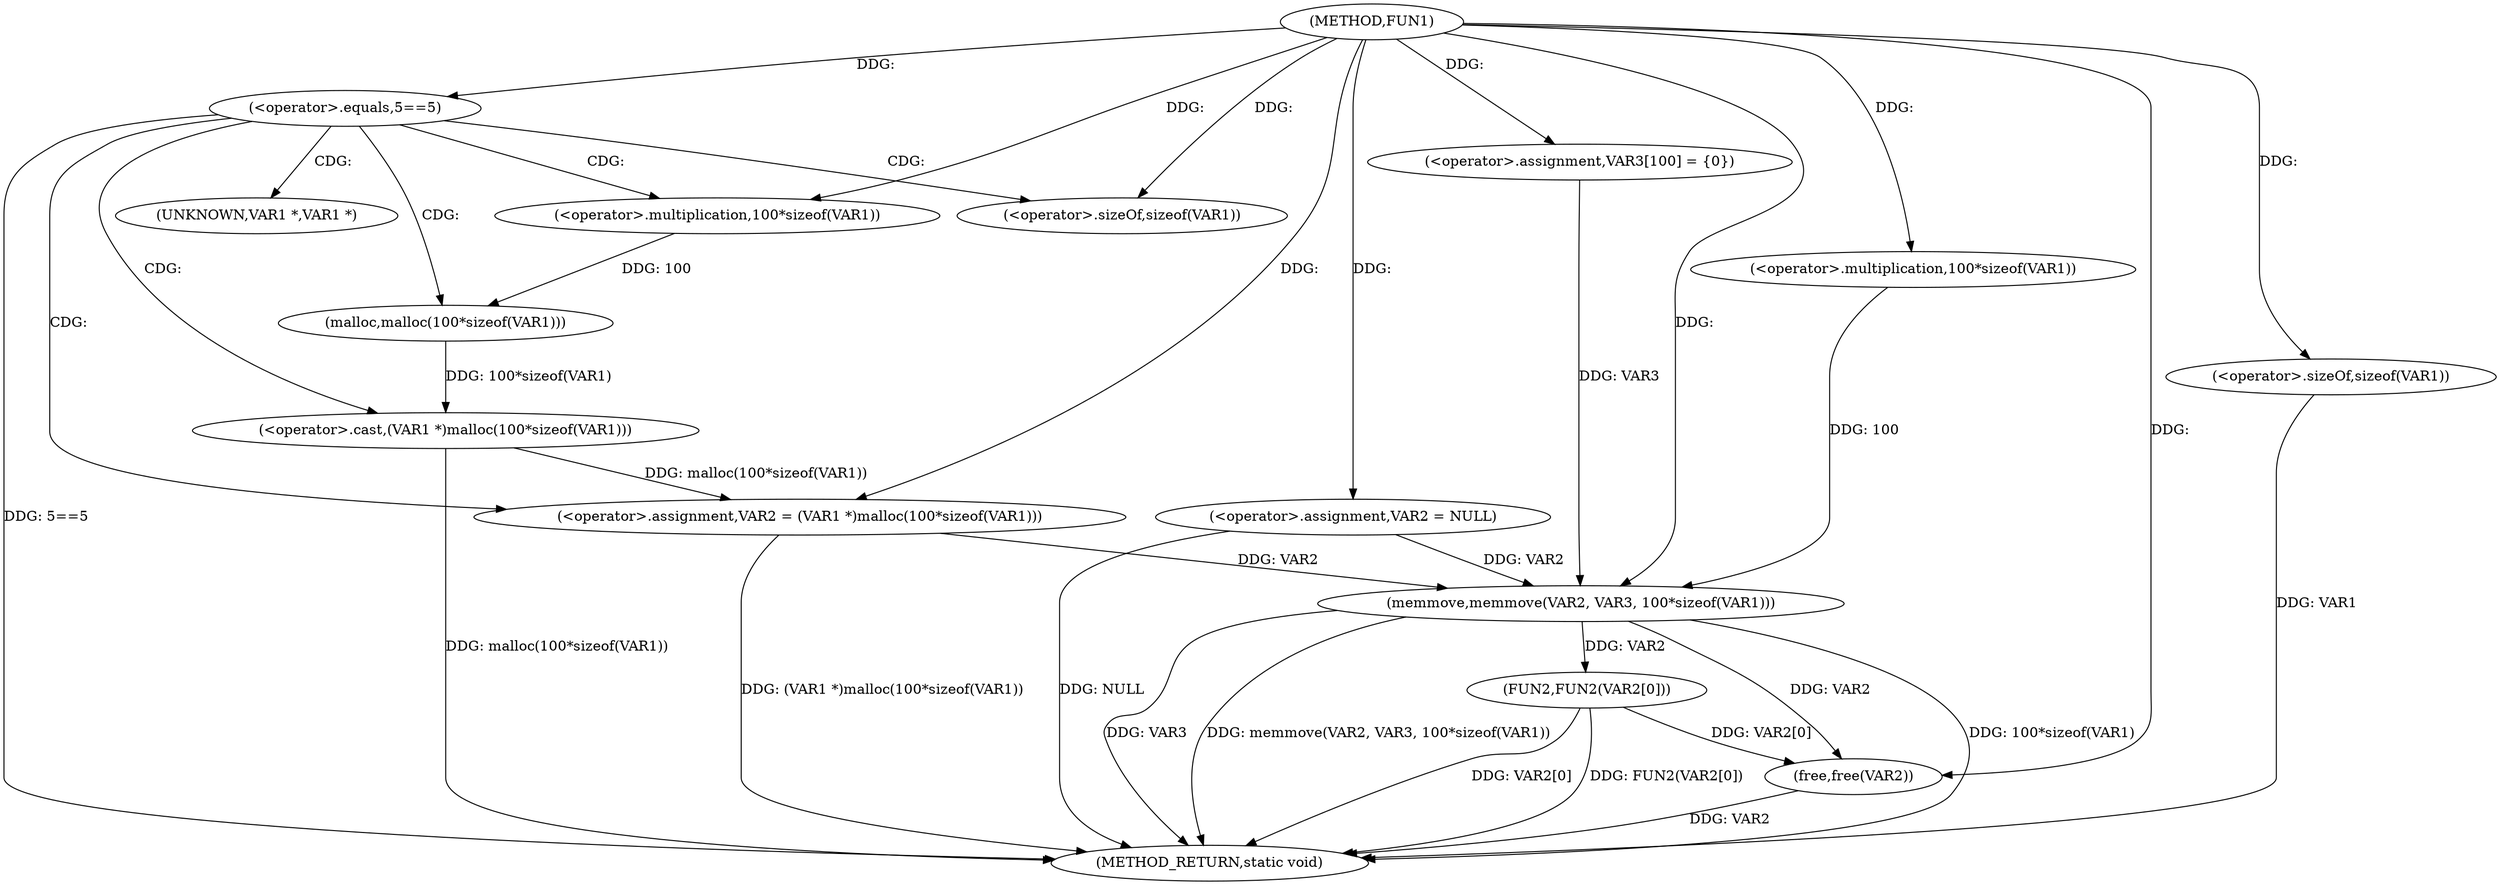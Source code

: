 digraph FUN1 {  
"1000100" [label = "(METHOD,FUN1)" ]
"1000137" [label = "(METHOD_RETURN,static void)" ]
"1000103" [label = "(<operator>.assignment,VAR2 = NULL)" ]
"1000107" [label = "(<operator>.equals,5==5)" ]
"1000111" [label = "(<operator>.assignment,VAR2 = (VAR1 *)malloc(100*sizeof(VAR1)))" ]
"1000113" [label = "(<operator>.cast,(VAR1 *)malloc(100*sizeof(VAR1)))" ]
"1000115" [label = "(malloc,malloc(100*sizeof(VAR1)))" ]
"1000116" [label = "(<operator>.multiplication,100*sizeof(VAR1))" ]
"1000118" [label = "(<operator>.sizeOf,sizeof(VAR1))" ]
"1000122" [label = "(<operator>.assignment,VAR3[100] = {0})" ]
"1000124" [label = "(memmove,memmove(VAR2, VAR3, 100*sizeof(VAR1)))" ]
"1000127" [label = "(<operator>.multiplication,100*sizeof(VAR1))" ]
"1000129" [label = "(<operator>.sizeOf,sizeof(VAR1))" ]
"1000131" [label = "(FUN2,FUN2(VAR2[0]))" ]
"1000135" [label = "(free,free(VAR2))" ]
"1000114" [label = "(UNKNOWN,VAR1 *,VAR1 *)" ]
  "1000107" -> "1000137"  [ label = "DDG: 5==5"] 
  "1000103" -> "1000137"  [ label = "DDG: NULL"] 
  "1000131" -> "1000137"  [ label = "DDG: VAR2[0]"] 
  "1000113" -> "1000137"  [ label = "DDG: malloc(100*sizeof(VAR1))"] 
  "1000124" -> "1000137"  [ label = "DDG: 100*sizeof(VAR1)"] 
  "1000129" -> "1000137"  [ label = "DDG: VAR1"] 
  "1000124" -> "1000137"  [ label = "DDG: VAR3"] 
  "1000111" -> "1000137"  [ label = "DDG: (VAR1 *)malloc(100*sizeof(VAR1))"] 
  "1000135" -> "1000137"  [ label = "DDG: VAR2"] 
  "1000131" -> "1000137"  [ label = "DDG: FUN2(VAR2[0])"] 
  "1000124" -> "1000137"  [ label = "DDG: memmove(VAR2, VAR3, 100*sizeof(VAR1))"] 
  "1000100" -> "1000103"  [ label = "DDG: "] 
  "1000100" -> "1000107"  [ label = "DDG: "] 
  "1000113" -> "1000111"  [ label = "DDG: malloc(100*sizeof(VAR1))"] 
  "1000100" -> "1000111"  [ label = "DDG: "] 
  "1000115" -> "1000113"  [ label = "DDG: 100*sizeof(VAR1)"] 
  "1000116" -> "1000115"  [ label = "DDG: 100"] 
  "1000100" -> "1000116"  [ label = "DDG: "] 
  "1000100" -> "1000118"  [ label = "DDG: "] 
  "1000100" -> "1000122"  [ label = "DDG: "] 
  "1000103" -> "1000124"  [ label = "DDG: VAR2"] 
  "1000111" -> "1000124"  [ label = "DDG: VAR2"] 
  "1000100" -> "1000124"  [ label = "DDG: "] 
  "1000122" -> "1000124"  [ label = "DDG: VAR3"] 
  "1000127" -> "1000124"  [ label = "DDG: 100"] 
  "1000100" -> "1000127"  [ label = "DDG: "] 
  "1000100" -> "1000129"  [ label = "DDG: "] 
  "1000124" -> "1000131"  [ label = "DDG: VAR2"] 
  "1000124" -> "1000135"  [ label = "DDG: VAR2"] 
  "1000131" -> "1000135"  [ label = "DDG: VAR2[0]"] 
  "1000100" -> "1000135"  [ label = "DDG: "] 
  "1000107" -> "1000115"  [ label = "CDG: "] 
  "1000107" -> "1000116"  [ label = "CDG: "] 
  "1000107" -> "1000113"  [ label = "CDG: "] 
  "1000107" -> "1000118"  [ label = "CDG: "] 
  "1000107" -> "1000111"  [ label = "CDG: "] 
  "1000107" -> "1000114"  [ label = "CDG: "] 
}
